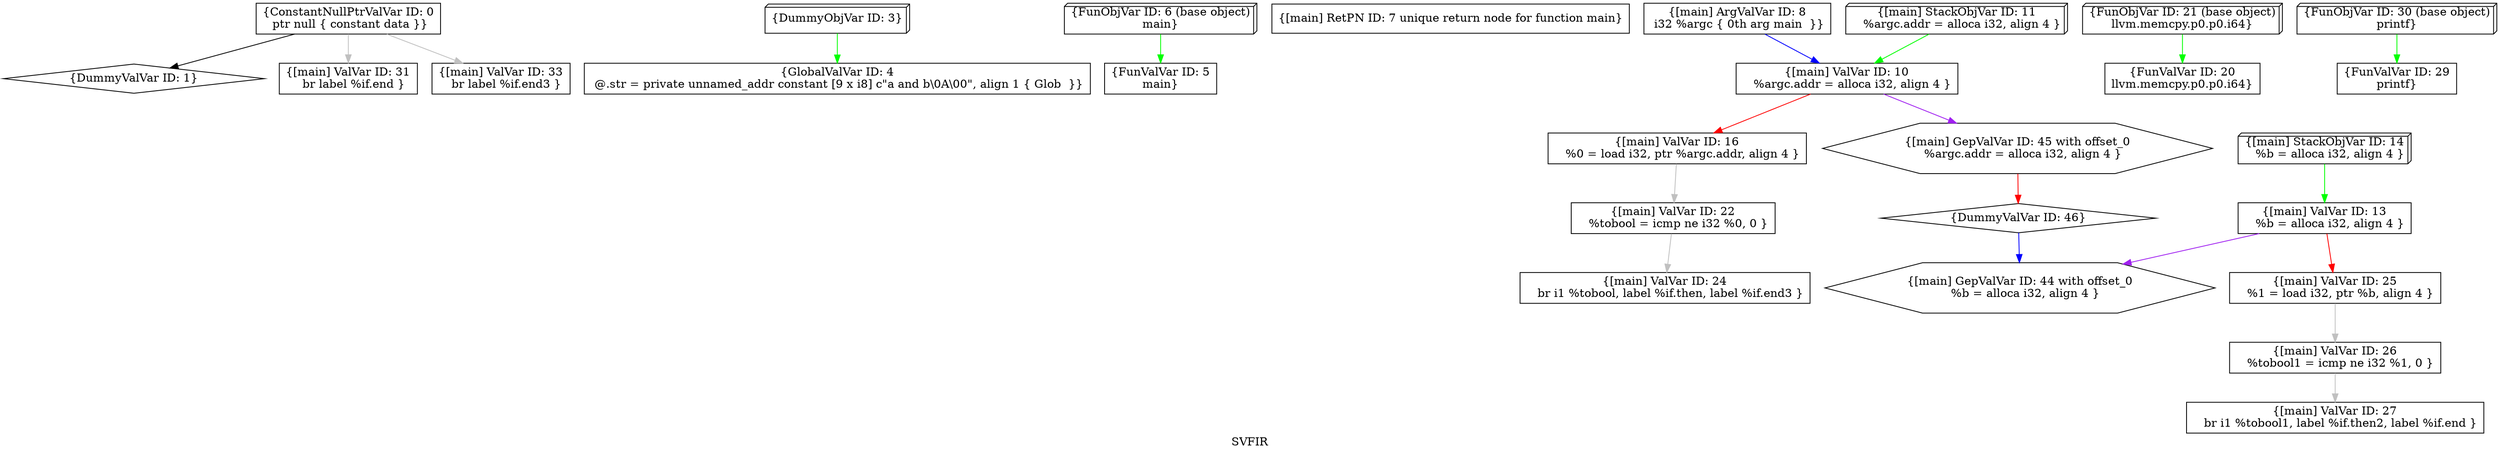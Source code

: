 digraph "SVFIR" {
	label="SVFIR";

	Node0x558380722c90 [shape=record,shape=box,label="{ConstantNullPtrValVar ID: 0\n ptr null \{ constant data \}}"];
	Node0x558380722c90 -> Node0x55838070c6c0[color=black];
	Node0x558380722c90 -> Node0x5583806a3d00[color=grey];
	Node0x558380722c90 -> Node0x5583806d0c70[color=grey];
	Node0x55838070c6c0 [shape=record,shape=diamond,label="{DummyValVar ID: 1}"];
	Node0x55838070d4f0 [shape=record,shape=box3d,label="{DummyObjVar ID: 3}"];
	Node0x55838070d4f0 -> Node0x5583806ae480[color=green];
	Node0x5583806ae480 [shape=record,shape=box,label="{GlobalValVar ID: 4\n @.str = private unnamed_addr constant [9 x i8] c\"a and b\\0A\\00\", align 1 \{ Glob  \}}"];
	Node0x5583806b8c80 [shape=record,shape=box,label="{FunValVar ID: 5\nmain}"];
	Node0x5583806cab10 [shape=record,shape=box3d,label="{FunObjVar ID: 6 (base object)\nmain}"];
	Node0x5583806cab10 -> Node0x5583806b8c80[color=green];
	Node0x5583806cd340 [shape=record,shape=box,label="{[main] RetPN ID: 7 unique return node for function main}"];
	Node0x5583806c9e60 [shape=record,shape=box,label="{[main] ArgValVar ID: 8\n i32 %argc \{ 0th arg main  \}}"];
	Node0x5583806c9e60 -> Node0x558380722720[color=blue];
	Node0x558380722720 [shape=record,shape=box,label="{[main] ValVar ID: 10\n   %argc.addr = alloca i32, align 4 }"];
	Node0x558380722720 -> Node0x5583806a3720[color=red];
	Node0x558380722720 -> Node0x5583806c14b0[color=purple];
	Node0x5583806f1d50 [shape=record,shape=box3d,label="{[main] StackObjVar ID: 11\n   %argc.addr = alloca i32, align 4 }"];
	Node0x5583806f1d50 -> Node0x558380722720[color=green];
	Node0x5583806ca770 [shape=record,shape=box,label="{[main] ValVar ID: 13\n   %b = alloca i32, align 4 }"];
	Node0x5583806ca770 -> Node0x5583806ae020[color=red];
	Node0x5583806ca770 -> Node0x5583806caf80[color=purple];
	Node0x5583806c1ed0 [shape=record,shape=box3d,label="{[main] StackObjVar ID: 14\n   %b = alloca i32, align 4 }"];
	Node0x5583806c1ed0 -> Node0x5583806ca770[color=green];
	Node0x5583806a3720 [shape=record,shape=box,label="{[main] ValVar ID: 16\n   %0 = load i32, ptr %argc.addr, align 4 }"];
	Node0x5583806a3720 -> Node0x5583806a3320[color=grey];
	Node0x5583806c0d60 [shape=record,shape=box,label="{FunValVar ID: 20\nllvm.memcpy.p0.p0.i64}"];
	Node0x5583806ca980 [shape=record,shape=box3d,label="{FunObjVar ID: 21 (base object)\nllvm.memcpy.p0.p0.i64}"];
	Node0x5583806ca980 -> Node0x5583806c0d60[color=green];
	Node0x5583806a3320 [shape=record,shape=box,label="{[main] ValVar ID: 22\n   %tobool = icmp ne i32 %0, 0 }"];
	Node0x5583806a3320 -> Node0x5583806ca200[color=grey];
	Node0x5583806ca200 [shape=record,shape=box,label="{[main] ValVar ID: 24\n   br i1 %tobool, label %if.then, label %if.end3 }"];
	Node0x5583806ae020 [shape=record,shape=box,label="{[main] ValVar ID: 25\n   %1 = load i32, ptr %b, align 4 }"];
	Node0x5583806ae020 -> Node0x5583806ec560[color=grey];
	Node0x5583806ec560 [shape=record,shape=box,label="{[main] ValVar ID: 26\n   %tobool1 = icmp ne i32 %1, 0 }"];
	Node0x5583806ec560 -> Node0x5583806f1590[color=grey];
	Node0x5583806f1590 [shape=record,shape=box,label="{[main] ValVar ID: 27\n   br i1 %tobool1, label %if.then2, label %if.end }"];
	Node0x5583806ecfa0 [shape=record,shape=box,label="{FunValVar ID: 29\nprintf}"];
	Node0x55838072eb20 [shape=record,shape=box3d,label="{FunObjVar ID: 30 (base object)\nprintf}"];
	Node0x55838072eb20 -> Node0x5583806ecfa0[color=green];
	Node0x5583806a3d00 [shape=record,shape=box,label="{[main] ValVar ID: 31\n   br label %if.end }"];
	Node0x5583806d0c70 [shape=record,shape=box,label="{[main] ValVar ID: 33\n   br label %if.end3 }"];
	Node0x5583806caf80 [shape=record,shape=hexagon,label="{[main] GepValVar ID: 44 with offset_0\n   %b = alloca i32, align 4 }"];
	Node0x5583806c14b0 [shape=record,shape=hexagon,label="{[main] GepValVar ID: 45 with offset_0\n   %argc.addr = alloca i32, align 4 }"];
	Node0x5583806c14b0 -> Node0x5583806b4a10[color=red];
	Node0x5583806b4a10 [shape=record,shape=diamond,label="{DummyValVar ID: 46}"];
	Node0x5583806b4a10 -> Node0x5583806caf80[color=blue];
}
